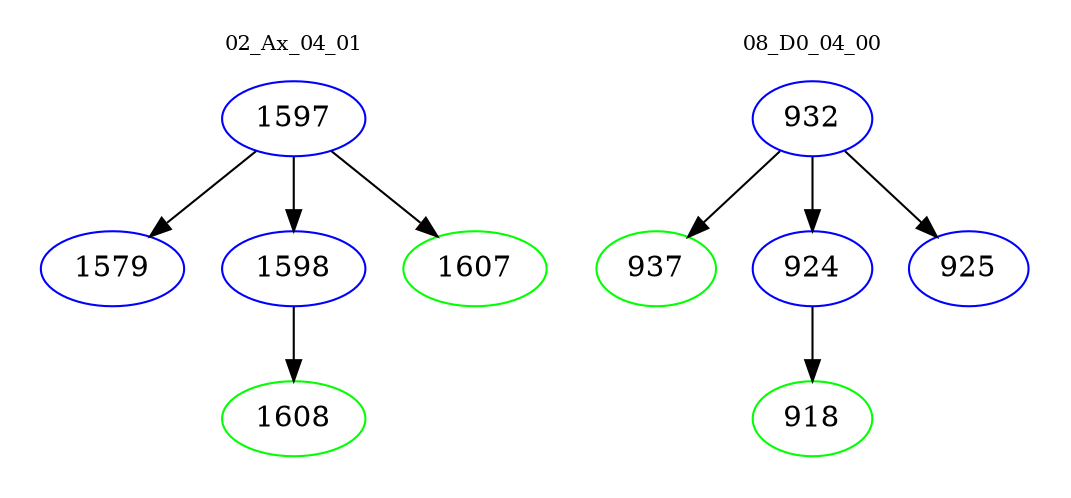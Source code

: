 digraph{
subgraph cluster_0 {
color = white
label = "02_Ax_04_01";
fontsize=10;
T0_1597 [label="1597", color="blue"]
T0_1597 -> T0_1579 [color="black"]
T0_1579 [label="1579", color="blue"]
T0_1597 -> T0_1598 [color="black"]
T0_1598 [label="1598", color="blue"]
T0_1598 -> T0_1608 [color="black"]
T0_1608 [label="1608", color="green"]
T0_1597 -> T0_1607 [color="black"]
T0_1607 [label="1607", color="green"]
}
subgraph cluster_1 {
color = white
label = "08_D0_04_00";
fontsize=10;
T1_932 [label="932", color="blue"]
T1_932 -> T1_937 [color="black"]
T1_937 [label="937", color="green"]
T1_932 -> T1_924 [color="black"]
T1_924 [label="924", color="blue"]
T1_924 -> T1_918 [color="black"]
T1_918 [label="918", color="green"]
T1_932 -> T1_925 [color="black"]
T1_925 [label="925", color="blue"]
}
}
